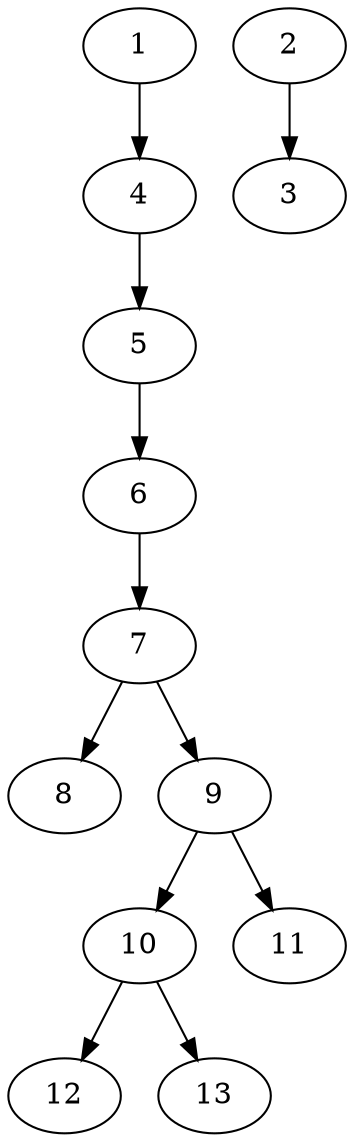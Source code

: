 // DAG (tier=1-easy, mode=data, n=13, ccr=0.325, fat=0.363, density=0.238, regular=0.693, jump=0.031, mindata=1048576, maxdata=8388608)
// DAG automatically generated by daggen at Sun Aug 24 16:33:33 2025
// /home/ermia/Project/Environments/daggen/bin/daggen --dot --ccr 0.325 --fat 0.363 --regular 0.693 --density 0.238 --jump 0.031 --mindata 1048576 --maxdata 8388608 -n 13 
digraph G {
  1 [size="9901367071239831552", alpha="0.17", expect_size="4950683535619915776"]
  1 -> 4 [size ="36888140316672"]
  2 [size="301237352442860288", alpha="0.12", expect_size="150618676221430144"]
  2 -> 3 [size ="217760084787200"]
  3 [size="238010780206332116992", alpha="0.01", expect_size="119005390103166058496"]
  4 [size="566190126210340", alpha="0.13", expect_size="283095063105170"]
  4 -> 5 [size ="9213241720832"]
  5 [size="1689036419684630528", alpha="0.17", expect_size="844518209842315264"]
  5 -> 6 [size ="11346171133952"]
  6 [size="3090390874358928", alpha="0.01", expect_size="1545195437179464"]
  6 -> 7 [size ="88441169641472"]
  7 [size="93412526832520003584", alpha="0.19", expect_size="46706263416260001792"]
  7 -> 8 [size ="164699924594688"]
  7 -> 9 [size ="164699924594688"]
  8 [size="8347439816123613184", alpha="0.06", expect_size="4173719908061806592"]
  9 [size="80689331436289088", alpha="0.17", expect_size="40344665718144544"]
  9 -> 10 [size ="80718575173632"]
  9 -> 11 [size ="80718575173632"]
  10 [size="221085151629672448000", alpha="0.08", expect_size="110542575814836224000"]
  10 -> 12 [size ="292502582067200"]
  10 -> 13 [size ="292502582067200"]
  11 [size="3438684416430309376", alpha="0.01", expect_size="1719342208215154688"]
  12 [size="4992143304088476", alpha="0.10", expect_size="2496071652044238"]
  13 [size="103494647560536064000", alpha="0.16", expect_size="51747323780268032000"]
}